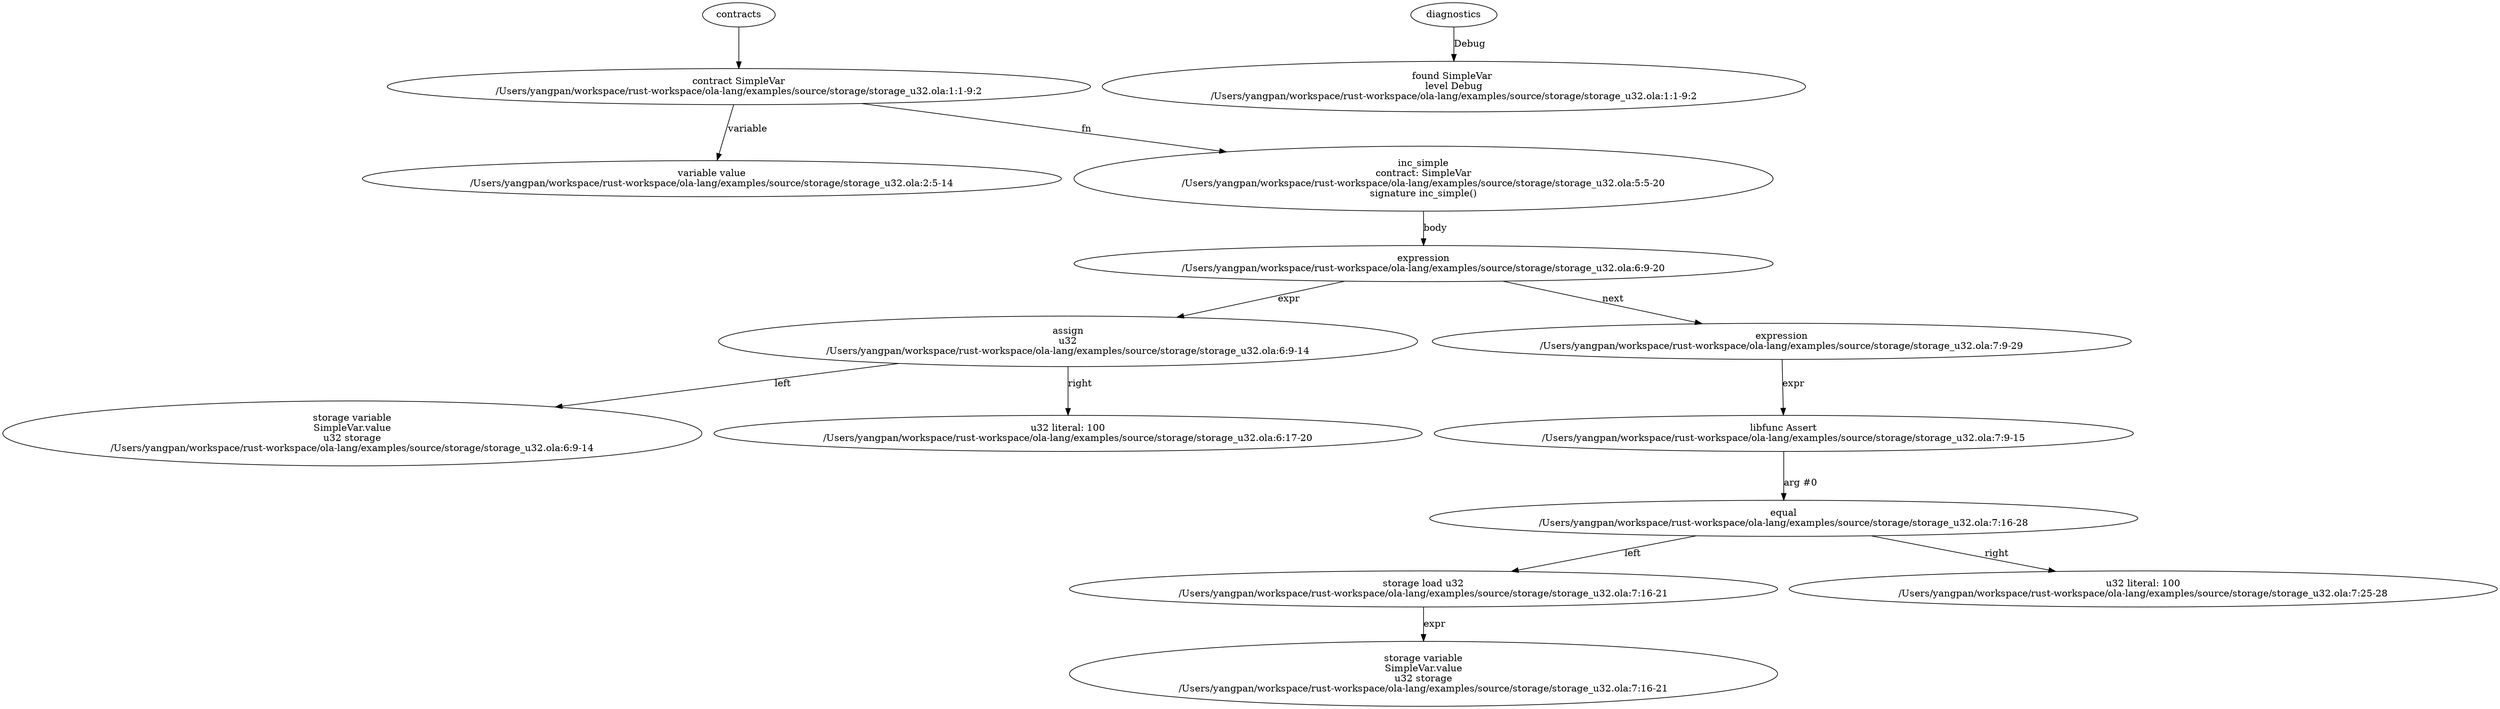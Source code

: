 strict digraph "/Users/yangpan/workspace/rust-workspace/ola-lang/examples/source/storage/storage_u32.ola" {
	contract [label="contract SimpleVar\n/Users/yangpan/workspace/rust-workspace/ola-lang/examples/source/storage/storage_u32.ola:1:1-9:2"]
	var [label="variable value\n/Users/yangpan/workspace/rust-workspace/ola-lang/examples/source/storage/storage_u32.ola:2:5-14"]
	inc_simple [label="inc_simple\ncontract: SimpleVar\n/Users/yangpan/workspace/rust-workspace/ola-lang/examples/source/storage/storage_u32.ola:5:5-20\nsignature inc_simple()"]
	expr [label="expression\n/Users/yangpan/workspace/rust-workspace/ola-lang/examples/source/storage/storage_u32.ola:6:9-20"]
	assign [label="assign\nu32\n/Users/yangpan/workspace/rust-workspace/ola-lang/examples/source/storage/storage_u32.ola:6:9-14"]
	storage_var [label="storage variable\nSimpleVar.value\nu32 storage\n/Users/yangpan/workspace/rust-workspace/ola-lang/examples/source/storage/storage_u32.ola:6:9-14"]
	number_literal [label="u32 literal: 100\n/Users/yangpan/workspace/rust-workspace/ola-lang/examples/source/storage/storage_u32.ola:6:17-20"]
	expr_8 [label="expression\n/Users/yangpan/workspace/rust-workspace/ola-lang/examples/source/storage/storage_u32.ola:7:9-29"]
	libfunc [label="libfunc Assert\n/Users/yangpan/workspace/rust-workspace/ola-lang/examples/source/storage/storage_u32.ola:7:9-15"]
	equal [label="equal\n/Users/yangpan/workspace/rust-workspace/ola-lang/examples/source/storage/storage_u32.ola:7:16-28"]
	storage_load [label="storage load u32\n/Users/yangpan/workspace/rust-workspace/ola-lang/examples/source/storage/storage_u32.ola:7:16-21"]
	storage_var_12 [label="storage variable\nSimpleVar.value\nu32 storage\n/Users/yangpan/workspace/rust-workspace/ola-lang/examples/source/storage/storage_u32.ola:7:16-21"]
	number_literal_13 [label="u32 literal: 100\n/Users/yangpan/workspace/rust-workspace/ola-lang/examples/source/storage/storage_u32.ola:7:25-28"]
	diagnostic [label="found SimpleVar \nlevel Debug\n/Users/yangpan/workspace/rust-workspace/ola-lang/examples/source/storage/storage_u32.ola:1:1-9:2"]
	contracts -> contract
	contract -> var [label="variable"]
	contract -> inc_simple [label="fn"]
	inc_simple -> expr [label="body"]
	expr -> assign [label="expr"]
	assign -> storage_var [label="left"]
	assign -> number_literal [label="right"]
	expr -> expr_8 [label="next"]
	expr_8 -> libfunc [label="expr"]
	libfunc -> equal [label="arg #0"]
	equal -> storage_load [label="left"]
	storage_load -> storage_var_12 [label="expr"]
	equal -> number_literal_13 [label="right"]
	diagnostics -> diagnostic [label="Debug"]
}
